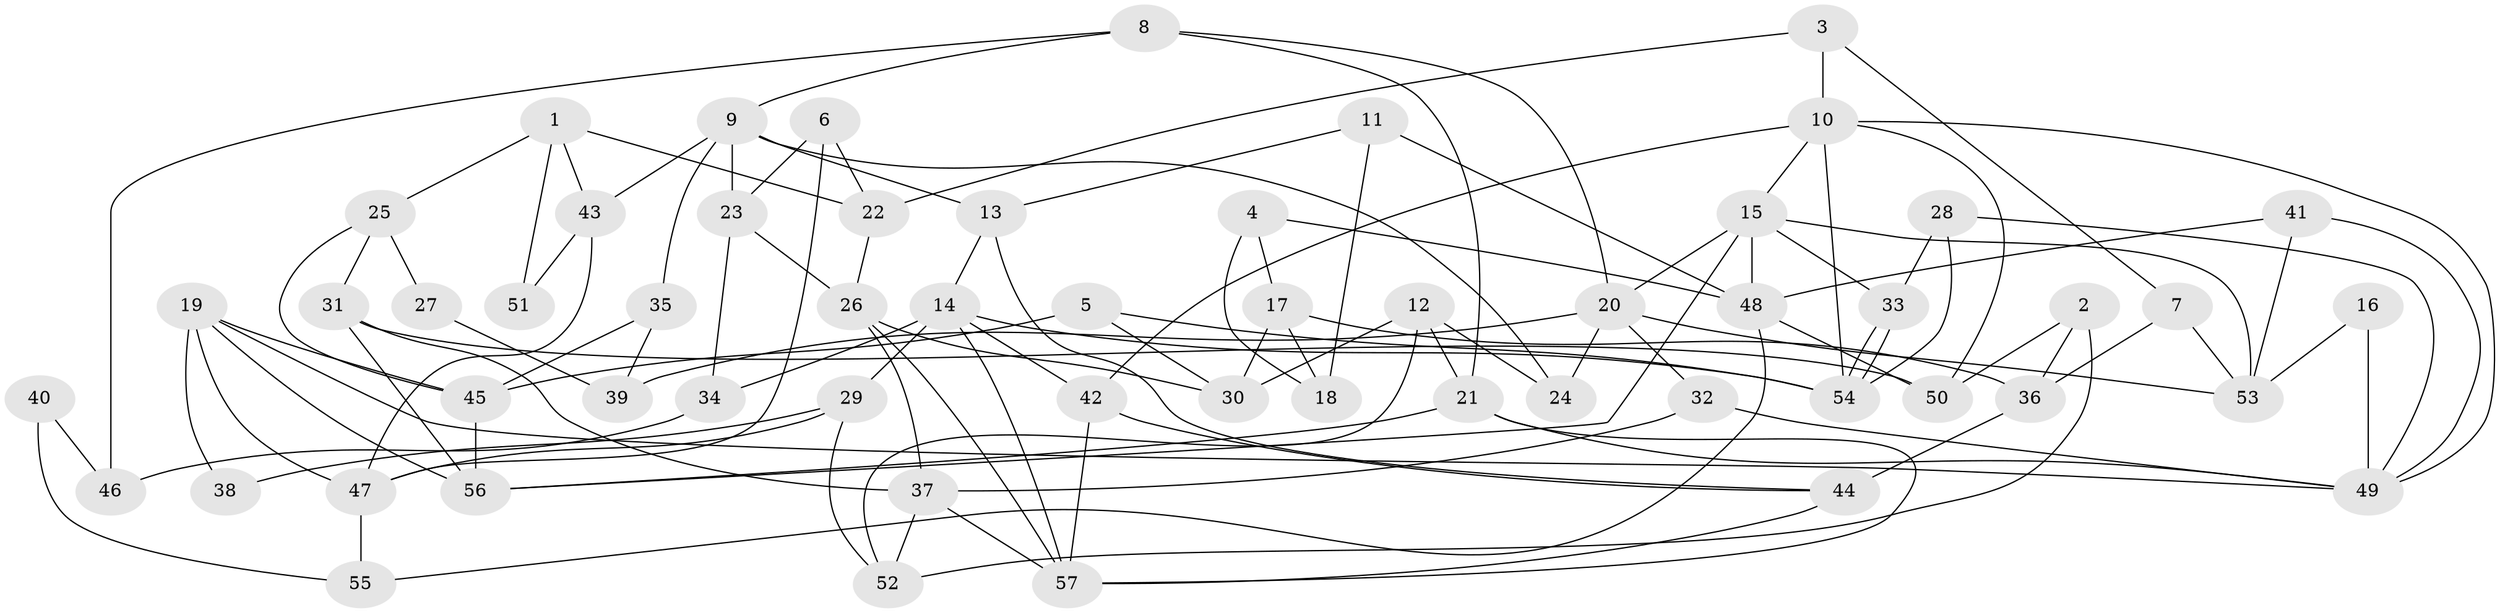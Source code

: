 // Generated by graph-tools (version 1.1) at 2025/35/03/09/25 02:35:53]
// undirected, 57 vertices, 114 edges
graph export_dot {
graph [start="1"]
  node [color=gray90,style=filled];
  1;
  2;
  3;
  4;
  5;
  6;
  7;
  8;
  9;
  10;
  11;
  12;
  13;
  14;
  15;
  16;
  17;
  18;
  19;
  20;
  21;
  22;
  23;
  24;
  25;
  26;
  27;
  28;
  29;
  30;
  31;
  32;
  33;
  34;
  35;
  36;
  37;
  38;
  39;
  40;
  41;
  42;
  43;
  44;
  45;
  46;
  47;
  48;
  49;
  50;
  51;
  52;
  53;
  54;
  55;
  56;
  57;
  1 -- 25;
  1 -- 43;
  1 -- 22;
  1 -- 51;
  2 -- 50;
  2 -- 36;
  2 -- 52;
  3 -- 22;
  3 -- 10;
  3 -- 7;
  4 -- 17;
  4 -- 48;
  4 -- 18;
  5 -- 54;
  5 -- 45;
  5 -- 30;
  6 -- 23;
  6 -- 22;
  6 -- 47;
  7 -- 53;
  7 -- 36;
  8 -- 20;
  8 -- 21;
  8 -- 9;
  8 -- 46;
  9 -- 13;
  9 -- 23;
  9 -- 24;
  9 -- 35;
  9 -- 43;
  10 -- 49;
  10 -- 15;
  10 -- 42;
  10 -- 50;
  10 -- 54;
  11 -- 18;
  11 -- 13;
  11 -- 48;
  12 -- 21;
  12 -- 24;
  12 -- 30;
  12 -- 52;
  13 -- 14;
  13 -- 44;
  14 -- 54;
  14 -- 57;
  14 -- 29;
  14 -- 34;
  14 -- 42;
  15 -- 48;
  15 -- 56;
  15 -- 20;
  15 -- 33;
  15 -- 53;
  16 -- 53;
  16 -- 49;
  17 -- 30;
  17 -- 36;
  17 -- 18;
  19 -- 49;
  19 -- 47;
  19 -- 38;
  19 -- 45;
  19 -- 56;
  20 -- 53;
  20 -- 24;
  20 -- 32;
  20 -- 39;
  21 -- 57;
  21 -- 49;
  21 -- 56;
  22 -- 26;
  23 -- 26;
  23 -- 34;
  25 -- 45;
  25 -- 31;
  25 -- 27;
  26 -- 30;
  26 -- 37;
  26 -- 57;
  27 -- 39;
  28 -- 33;
  28 -- 54;
  28 -- 49;
  29 -- 52;
  29 -- 38;
  29 -- 47;
  31 -- 37;
  31 -- 56;
  31 -- 50;
  32 -- 37;
  32 -- 49;
  33 -- 54;
  33 -- 54;
  34 -- 46;
  35 -- 45;
  35 -- 39;
  36 -- 44;
  37 -- 57;
  37 -- 52;
  40 -- 46;
  40 -- 55;
  41 -- 48;
  41 -- 49;
  41 -- 53;
  42 -- 44;
  42 -- 57;
  43 -- 47;
  43 -- 51;
  44 -- 57;
  45 -- 56;
  47 -- 55;
  48 -- 50;
  48 -- 55;
}
